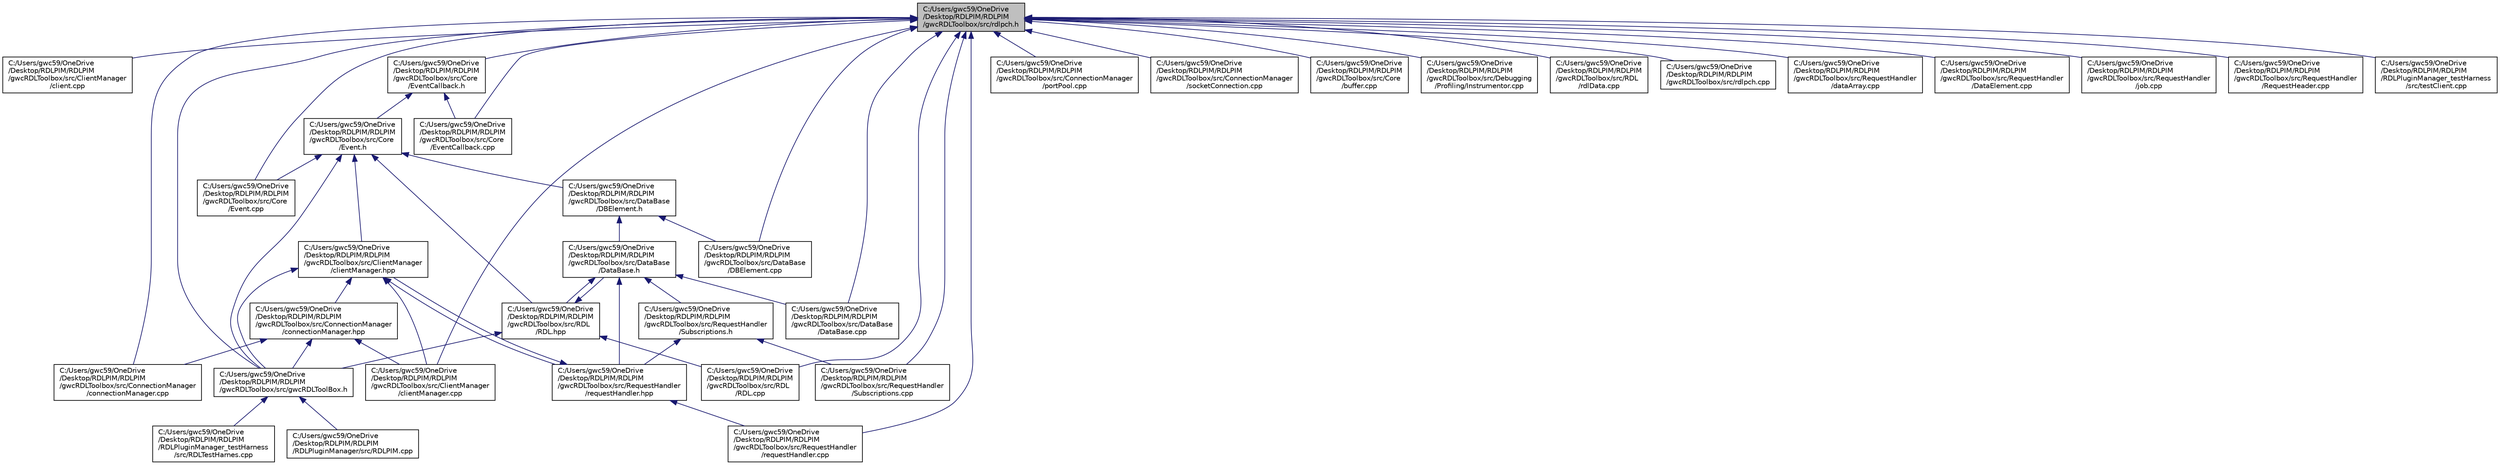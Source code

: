 digraph "C:/Users/gwc59/OneDrive/Desktop/RDLPIM/RDLPIM/gwcRDLToolbox/src/rdlpch.h"
{
 // LATEX_PDF_SIZE
  edge [fontname="Helvetica",fontsize="10",labelfontname="Helvetica",labelfontsize="10"];
  node [fontname="Helvetica",fontsize="10",shape=record];
  Node1 [label="C:/Users/gwc59/OneDrive\l/Desktop/RDLPIM/RDLPIM\l/gwcRDLToolbox/src/rdlpch.h",height=0.2,width=0.4,color="black", fillcolor="grey75", style="filled", fontcolor="black",tooltip=" "];
  Node1 -> Node2 [dir="back",color="midnightblue",fontsize="10",style="solid",fontname="Helvetica"];
  Node2 [label="C:/Users/gwc59/OneDrive\l/Desktop/RDLPIM/RDLPIM\l/gwcRDLToolbox/src/ClientManager\l/client.cpp",height=0.2,width=0.4,color="black", fillcolor="white", style="filled",URL="$client_8cpp.html",tooltip=" "];
  Node1 -> Node3 [dir="back",color="midnightblue",fontsize="10",style="solid",fontname="Helvetica"];
  Node3 [label="C:/Users/gwc59/OneDrive\l/Desktop/RDLPIM/RDLPIM\l/gwcRDLToolbox/src/ClientManager\l/clientManager.cpp",height=0.2,width=0.4,color="black", fillcolor="white", style="filled",URL="$client_manager_8cpp.html",tooltip=" "];
  Node1 -> Node4 [dir="back",color="midnightblue",fontsize="10",style="solid",fontname="Helvetica"];
  Node4 [label="C:/Users/gwc59/OneDrive\l/Desktop/RDLPIM/RDLPIM\l/gwcRDLToolbox/src/ConnectionManager\l/connectionManager.cpp",height=0.2,width=0.4,color="black", fillcolor="white", style="filled",URL="$connection_manager_8cpp.html",tooltip=" "];
  Node1 -> Node5 [dir="back",color="midnightblue",fontsize="10",style="solid",fontname="Helvetica"];
  Node5 [label="C:/Users/gwc59/OneDrive\l/Desktop/RDLPIM/RDLPIM\l/gwcRDLToolbox/src/ConnectionManager\l/portPool.cpp",height=0.2,width=0.4,color="black", fillcolor="white", style="filled",URL="$port_pool_8cpp.html",tooltip=" "];
  Node1 -> Node6 [dir="back",color="midnightblue",fontsize="10",style="solid",fontname="Helvetica"];
  Node6 [label="C:/Users/gwc59/OneDrive\l/Desktop/RDLPIM/RDLPIM\l/gwcRDLToolbox/src/ConnectionManager\l/socketConnection.cpp",height=0.2,width=0.4,color="black", fillcolor="white", style="filled",URL="$socket_connection_8cpp.html",tooltip=" "];
  Node1 -> Node7 [dir="back",color="midnightblue",fontsize="10",style="solid",fontname="Helvetica"];
  Node7 [label="C:/Users/gwc59/OneDrive\l/Desktop/RDLPIM/RDLPIM\l/gwcRDLToolbox/src/Core\l/buffer.cpp",height=0.2,width=0.4,color="black", fillcolor="white", style="filled",URL="$buffer_8cpp.html",tooltip=" "];
  Node1 -> Node8 [dir="back",color="midnightblue",fontsize="10",style="solid",fontname="Helvetica"];
  Node8 [label="C:/Users/gwc59/OneDrive\l/Desktop/RDLPIM/RDLPIM\l/gwcRDLToolbox/src/Core\l/Event.cpp",height=0.2,width=0.4,color="black", fillcolor="white", style="filled",URL="$_event_8cpp.html",tooltip=" "];
  Node1 -> Node9 [dir="back",color="midnightblue",fontsize="10",style="solid",fontname="Helvetica"];
  Node9 [label="C:/Users/gwc59/OneDrive\l/Desktop/RDLPIM/RDLPIM\l/gwcRDLToolbox/src/Core\l/EventCallback.h",height=0.2,width=0.4,color="black", fillcolor="white", style="filled",URL="$_event_callback_8h.html",tooltip=" "];
  Node9 -> Node10 [dir="back",color="midnightblue",fontsize="10",style="solid",fontname="Helvetica"];
  Node10 [label="C:/Users/gwc59/OneDrive\l/Desktop/RDLPIM/RDLPIM\l/gwcRDLToolbox/src/Core\l/Event.h",height=0.2,width=0.4,color="black", fillcolor="white", style="filled",URL="$_event_8h.html",tooltip=" "];
  Node10 -> Node11 [dir="back",color="midnightblue",fontsize="10",style="solid",fontname="Helvetica"];
  Node11 [label="C:/Users/gwc59/OneDrive\l/Desktop/RDLPIM/RDLPIM\l/gwcRDLToolbox/src/ClientManager\l/clientManager.hpp",height=0.2,width=0.4,color="black", fillcolor="white", style="filled",URL="$client_manager_8hpp.html",tooltip=" "];
  Node11 -> Node3 [dir="back",color="midnightblue",fontsize="10",style="solid",fontname="Helvetica"];
  Node11 -> Node12 [dir="back",color="midnightblue",fontsize="10",style="solid",fontname="Helvetica"];
  Node12 [label="C:/Users/gwc59/OneDrive\l/Desktop/RDLPIM/RDLPIM\l/gwcRDLToolbox/src/ConnectionManager\l/connectionManager.hpp",height=0.2,width=0.4,color="black", fillcolor="white", style="filled",URL="$connection_manager_8hpp.html",tooltip=" "];
  Node12 -> Node3 [dir="back",color="midnightblue",fontsize="10",style="solid",fontname="Helvetica"];
  Node12 -> Node4 [dir="back",color="midnightblue",fontsize="10",style="solid",fontname="Helvetica"];
  Node12 -> Node13 [dir="back",color="midnightblue",fontsize="10",style="solid",fontname="Helvetica"];
  Node13 [label="C:/Users/gwc59/OneDrive\l/Desktop/RDLPIM/RDLPIM\l/gwcRDLToolbox/src/gwcRDLToolBox.h",height=0.2,width=0.4,color="black", fillcolor="white", style="filled",URL="$gwc_r_d_l_tool_box_8h.html",tooltip=" "];
  Node13 -> Node14 [dir="back",color="midnightblue",fontsize="10",style="solid",fontname="Helvetica"];
  Node14 [label="C:/Users/gwc59/OneDrive\l/Desktop/RDLPIM/RDLPIM\l/RDLPluginManager/src/RDLPIM.cpp",height=0.2,width=0.4,color="black", fillcolor="white", style="filled",URL="$_r_d_l_p_i_m_8cpp.html",tooltip=" "];
  Node13 -> Node15 [dir="back",color="midnightblue",fontsize="10",style="solid",fontname="Helvetica"];
  Node15 [label="C:/Users/gwc59/OneDrive\l/Desktop/RDLPIM/RDLPIM\l/RDLPluginManager_testHarness\l/src/RDLTestHarnes.cpp",height=0.2,width=0.4,color="black", fillcolor="white", style="filled",URL="$_r_d_l_test_harnes_8cpp.html",tooltip=" "];
  Node11 -> Node13 [dir="back",color="midnightblue",fontsize="10",style="solid",fontname="Helvetica"];
  Node11 -> Node16 [dir="back",color="midnightblue",fontsize="10",style="solid",fontname="Helvetica"];
  Node16 [label="C:/Users/gwc59/OneDrive\l/Desktop/RDLPIM/RDLPIM\l/gwcRDLToolbox/src/RequestHandler\l/requestHandler.hpp",height=0.2,width=0.4,color="black", fillcolor="white", style="filled",URL="$request_handler_8hpp.html",tooltip=" "];
  Node16 -> Node11 [dir="back",color="midnightblue",fontsize="10",style="solid",fontname="Helvetica"];
  Node16 -> Node17 [dir="back",color="midnightblue",fontsize="10",style="solid",fontname="Helvetica"];
  Node17 [label="C:/Users/gwc59/OneDrive\l/Desktop/RDLPIM/RDLPIM\l/gwcRDLToolbox/src/RequestHandler\l/requestHandler.cpp",height=0.2,width=0.4,color="black", fillcolor="white", style="filled",URL="$request_handler_8cpp.html",tooltip=" "];
  Node10 -> Node8 [dir="back",color="midnightblue",fontsize="10",style="solid",fontname="Helvetica"];
  Node10 -> Node18 [dir="back",color="midnightblue",fontsize="10",style="solid",fontname="Helvetica"];
  Node18 [label="C:/Users/gwc59/OneDrive\l/Desktop/RDLPIM/RDLPIM\l/gwcRDLToolbox/src/DataBase\l/DBElement.h",height=0.2,width=0.4,color="black", fillcolor="white", style="filled",URL="$_d_b_element_8h.html",tooltip=" "];
  Node18 -> Node19 [dir="back",color="midnightblue",fontsize="10",style="solid",fontname="Helvetica"];
  Node19 [label="C:/Users/gwc59/OneDrive\l/Desktop/RDLPIM/RDLPIM\l/gwcRDLToolbox/src/DataBase\l/DataBase.h",height=0.2,width=0.4,color="black", fillcolor="white", style="filled",URL="$_data_base_8h.html",tooltip=" "];
  Node19 -> Node20 [dir="back",color="midnightblue",fontsize="10",style="solid",fontname="Helvetica"];
  Node20 [label="C:/Users/gwc59/OneDrive\l/Desktop/RDLPIM/RDLPIM\l/gwcRDLToolbox/src/DataBase\l/DataBase.cpp",height=0.2,width=0.4,color="black", fillcolor="white", style="filled",URL="$_data_base_8cpp.html",tooltip=" "];
  Node19 -> Node21 [dir="back",color="midnightblue",fontsize="10",style="solid",fontname="Helvetica"];
  Node21 [label="C:/Users/gwc59/OneDrive\l/Desktop/RDLPIM/RDLPIM\l/gwcRDLToolbox/src/RDL\l/RDL.hpp",height=0.2,width=0.4,color="black", fillcolor="white", style="filled",URL="$_r_d_l_8hpp.html",tooltip=" "];
  Node21 -> Node19 [dir="back",color="midnightblue",fontsize="10",style="solid",fontname="Helvetica"];
  Node21 -> Node13 [dir="back",color="midnightblue",fontsize="10",style="solid",fontname="Helvetica"];
  Node21 -> Node22 [dir="back",color="midnightblue",fontsize="10",style="solid",fontname="Helvetica"];
  Node22 [label="C:/Users/gwc59/OneDrive\l/Desktop/RDLPIM/RDLPIM\l/gwcRDLToolbox/src/RDL\l/RDL.cpp",height=0.2,width=0.4,color="black", fillcolor="white", style="filled",URL="$_r_d_l_8cpp.html",tooltip=" "];
  Node19 -> Node16 [dir="back",color="midnightblue",fontsize="10",style="solid",fontname="Helvetica"];
  Node19 -> Node23 [dir="back",color="midnightblue",fontsize="10",style="solid",fontname="Helvetica"];
  Node23 [label="C:/Users/gwc59/OneDrive\l/Desktop/RDLPIM/RDLPIM\l/gwcRDLToolbox/src/RequestHandler\l/Subscriptions.h",height=0.2,width=0.4,color="black", fillcolor="white", style="filled",URL="$_subscriptions_8h.html",tooltip=" "];
  Node23 -> Node16 [dir="back",color="midnightblue",fontsize="10",style="solid",fontname="Helvetica"];
  Node23 -> Node24 [dir="back",color="midnightblue",fontsize="10",style="solid",fontname="Helvetica"];
  Node24 [label="C:/Users/gwc59/OneDrive\l/Desktop/RDLPIM/RDLPIM\l/gwcRDLToolbox/src/RequestHandler\l/Subscriptions.cpp",height=0.2,width=0.4,color="black", fillcolor="white", style="filled",URL="$_subscriptions_8cpp.html",tooltip=" "];
  Node18 -> Node25 [dir="back",color="midnightblue",fontsize="10",style="solid",fontname="Helvetica"];
  Node25 [label="C:/Users/gwc59/OneDrive\l/Desktop/RDLPIM/RDLPIM\l/gwcRDLToolbox/src/DataBase\l/DBElement.cpp",height=0.2,width=0.4,color="black", fillcolor="white", style="filled",URL="$_d_b_element_8cpp.html",tooltip=" "];
  Node10 -> Node21 [dir="back",color="midnightblue",fontsize="10",style="solid",fontname="Helvetica"];
  Node10 -> Node13 [dir="back",color="midnightblue",fontsize="10",style="solid",fontname="Helvetica"];
  Node9 -> Node26 [dir="back",color="midnightblue",fontsize="10",style="solid",fontname="Helvetica"];
  Node26 [label="C:/Users/gwc59/OneDrive\l/Desktop/RDLPIM/RDLPIM\l/gwcRDLToolbox/src/Core\l/EventCallback.cpp",height=0.2,width=0.4,color="black", fillcolor="white", style="filled",URL="$_event_callback_8cpp.html",tooltip=" "];
  Node1 -> Node26 [dir="back",color="midnightblue",fontsize="10",style="solid",fontname="Helvetica"];
  Node1 -> Node20 [dir="back",color="midnightblue",fontsize="10",style="solid",fontname="Helvetica"];
  Node1 -> Node25 [dir="back",color="midnightblue",fontsize="10",style="solid",fontname="Helvetica"];
  Node1 -> Node27 [dir="back",color="midnightblue",fontsize="10",style="solid",fontname="Helvetica"];
  Node27 [label="C:/Users/gwc59/OneDrive\l/Desktop/RDLPIM/RDLPIM\l/gwcRDLToolbox/src/Debugging\l/Profiling/Instrumentor.cpp",height=0.2,width=0.4,color="black", fillcolor="white", style="filled",URL="$_instrumentor_8cpp.html",tooltip=" "];
  Node1 -> Node13 [dir="back",color="midnightblue",fontsize="10",style="solid",fontname="Helvetica"];
  Node1 -> Node22 [dir="back",color="midnightblue",fontsize="10",style="solid",fontname="Helvetica"];
  Node1 -> Node28 [dir="back",color="midnightblue",fontsize="10",style="solid",fontname="Helvetica"];
  Node28 [label="C:/Users/gwc59/OneDrive\l/Desktop/RDLPIM/RDLPIM\l/gwcRDLToolbox/src/RDL\l/rdlData.cpp",height=0.2,width=0.4,color="black", fillcolor="white", style="filled",URL="$rdl_data_8cpp.html",tooltip=" "];
  Node1 -> Node29 [dir="back",color="midnightblue",fontsize="10",style="solid",fontname="Helvetica"];
  Node29 [label="C:/Users/gwc59/OneDrive\l/Desktop/RDLPIM/RDLPIM\l/gwcRDLToolbox/src/rdlpch.cpp",height=0.2,width=0.4,color="black", fillcolor="white", style="filled",URL="$rdlpch_8cpp.html",tooltip=" "];
  Node1 -> Node30 [dir="back",color="midnightblue",fontsize="10",style="solid",fontname="Helvetica"];
  Node30 [label="C:/Users/gwc59/OneDrive\l/Desktop/RDLPIM/RDLPIM\l/gwcRDLToolbox/src/RequestHandler\l/dataArray.cpp",height=0.2,width=0.4,color="black", fillcolor="white", style="filled",URL="$data_array_8cpp.html",tooltip=" "];
  Node1 -> Node31 [dir="back",color="midnightblue",fontsize="10",style="solid",fontname="Helvetica"];
  Node31 [label="C:/Users/gwc59/OneDrive\l/Desktop/RDLPIM/RDLPIM\l/gwcRDLToolbox/src/RequestHandler\l/DataElement.cpp",height=0.2,width=0.4,color="black", fillcolor="white", style="filled",URL="$_data_element_8cpp.html",tooltip=" "];
  Node1 -> Node32 [dir="back",color="midnightblue",fontsize="10",style="solid",fontname="Helvetica"];
  Node32 [label="C:/Users/gwc59/OneDrive\l/Desktop/RDLPIM/RDLPIM\l/gwcRDLToolbox/src/RequestHandler\l/job.cpp",height=0.2,width=0.4,color="black", fillcolor="white", style="filled",URL="$job_8cpp.html",tooltip=" "];
  Node1 -> Node17 [dir="back",color="midnightblue",fontsize="10",style="solid",fontname="Helvetica"];
  Node1 -> Node33 [dir="back",color="midnightblue",fontsize="10",style="solid",fontname="Helvetica"];
  Node33 [label="C:/Users/gwc59/OneDrive\l/Desktop/RDLPIM/RDLPIM\l/gwcRDLToolbox/src/RequestHandler\l/RequestHeader.cpp",height=0.2,width=0.4,color="black", fillcolor="white", style="filled",URL="$_request_header_8cpp.html",tooltip=" "];
  Node1 -> Node24 [dir="back",color="midnightblue",fontsize="10",style="solid",fontname="Helvetica"];
  Node1 -> Node34 [dir="back",color="midnightblue",fontsize="10",style="solid",fontname="Helvetica"];
  Node34 [label="C:/Users/gwc59/OneDrive\l/Desktop/RDLPIM/RDLPIM\l/RDLPluginManager_testHarness\l/src/testClient.cpp",height=0.2,width=0.4,color="black", fillcolor="white", style="filled",URL="$test_client_8cpp.html",tooltip=" "];
}
